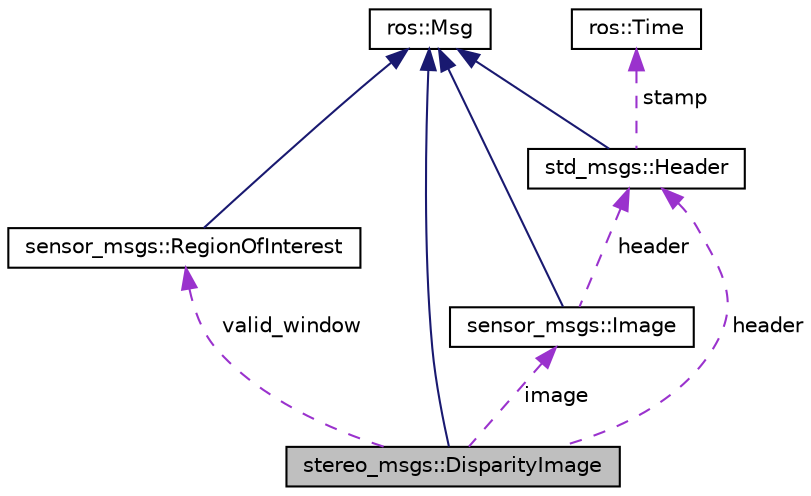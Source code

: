 digraph "stereo_msgs::DisparityImage"
{
  edge [fontname="Helvetica",fontsize="10",labelfontname="Helvetica",labelfontsize="10"];
  node [fontname="Helvetica",fontsize="10",shape=record];
  Node1 [label="stereo_msgs::DisparityImage",height=0.2,width=0.4,color="black", fillcolor="grey75", style="filled" fontcolor="black"];
  Node2 -> Node1 [dir="back",color="midnightblue",fontsize="10",style="solid",fontname="Helvetica"];
  Node2 [label="ros::Msg",height=0.2,width=0.4,color="black", fillcolor="white", style="filled",URL="$classros_1_1_msg.html"];
  Node3 -> Node1 [dir="back",color="darkorchid3",fontsize="10",style="dashed",label=" image" ,fontname="Helvetica"];
  Node3 [label="sensor_msgs::Image",height=0.2,width=0.4,color="black", fillcolor="white", style="filled",URL="$classsensor__msgs_1_1_image.html"];
  Node2 -> Node3 [dir="back",color="midnightblue",fontsize="10",style="solid",fontname="Helvetica"];
  Node4 -> Node3 [dir="back",color="darkorchid3",fontsize="10",style="dashed",label=" header" ,fontname="Helvetica"];
  Node4 [label="std_msgs::Header",height=0.2,width=0.4,color="black", fillcolor="white", style="filled",URL="$classstd__msgs_1_1_header.html"];
  Node2 -> Node4 [dir="back",color="midnightblue",fontsize="10",style="solid",fontname="Helvetica"];
  Node5 -> Node4 [dir="back",color="darkorchid3",fontsize="10",style="dashed",label=" stamp" ,fontname="Helvetica"];
  Node5 [label="ros::Time",height=0.2,width=0.4,color="black", fillcolor="white", style="filled",URL="$classros_1_1_time.html"];
  Node4 -> Node1 [dir="back",color="darkorchid3",fontsize="10",style="dashed",label=" header" ,fontname="Helvetica"];
  Node6 -> Node1 [dir="back",color="darkorchid3",fontsize="10",style="dashed",label=" valid_window" ,fontname="Helvetica"];
  Node6 [label="sensor_msgs::RegionOfInterest",height=0.2,width=0.4,color="black", fillcolor="white", style="filled",URL="$classsensor__msgs_1_1_region_of_interest.html"];
  Node2 -> Node6 [dir="back",color="midnightblue",fontsize="10",style="solid",fontname="Helvetica"];
}
